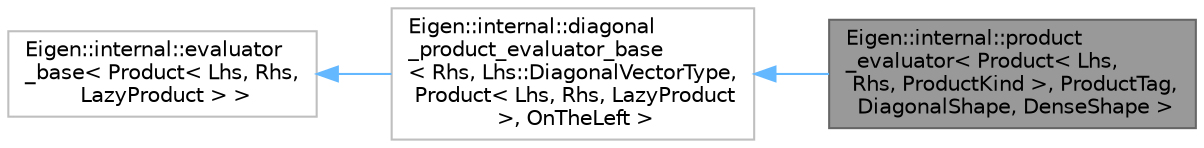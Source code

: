 digraph "Eigen::internal::product_evaluator&lt; Product&lt; Lhs, Rhs, ProductKind &gt;, ProductTag, DiagonalShape, DenseShape &gt;"
{
 // LATEX_PDF_SIZE
  bgcolor="transparent";
  edge [fontname=Helvetica,fontsize=10,labelfontname=Helvetica,labelfontsize=10];
  node [fontname=Helvetica,fontsize=10,shape=box,height=0.2,width=0.4];
  rankdir="LR";
  Node1 [id="Node000001",label="Eigen::internal::product\l_evaluator\< Product\< Lhs,\l Rhs, ProductKind \>, ProductTag,\l DiagonalShape, DenseShape \>",height=0.2,width=0.4,color="gray40", fillcolor="grey60", style="filled", fontcolor="black",tooltip=" "];
  Node2 -> Node1 [id="edge3_Node000001_Node000002",dir="back",color="steelblue1",style="solid",tooltip=" "];
  Node2 [id="Node000002",label="Eigen::internal::diagonal\l_product_evaluator_base\l\< Rhs, Lhs::DiagonalVectorType,\l Product\< Lhs, Rhs, LazyProduct\l \>, OnTheLeft \>",height=0.2,width=0.4,color="grey75", fillcolor="white", style="filled",URL="$structEigen_1_1internal_1_1diagonal__product__evaluator__base.html",tooltip=" "];
  Node3 -> Node2 [id="edge4_Node000002_Node000003",dir="back",color="steelblue1",style="solid",tooltip=" "];
  Node3 [id="Node000003",label="Eigen::internal::evaluator\l_base\< Product\< Lhs, Rhs,\l LazyProduct \> \>",height=0.2,width=0.4,color="grey75", fillcolor="white", style="filled",URL="$structEigen_1_1internal_1_1evaluator__base.html",tooltip=" "];
}

